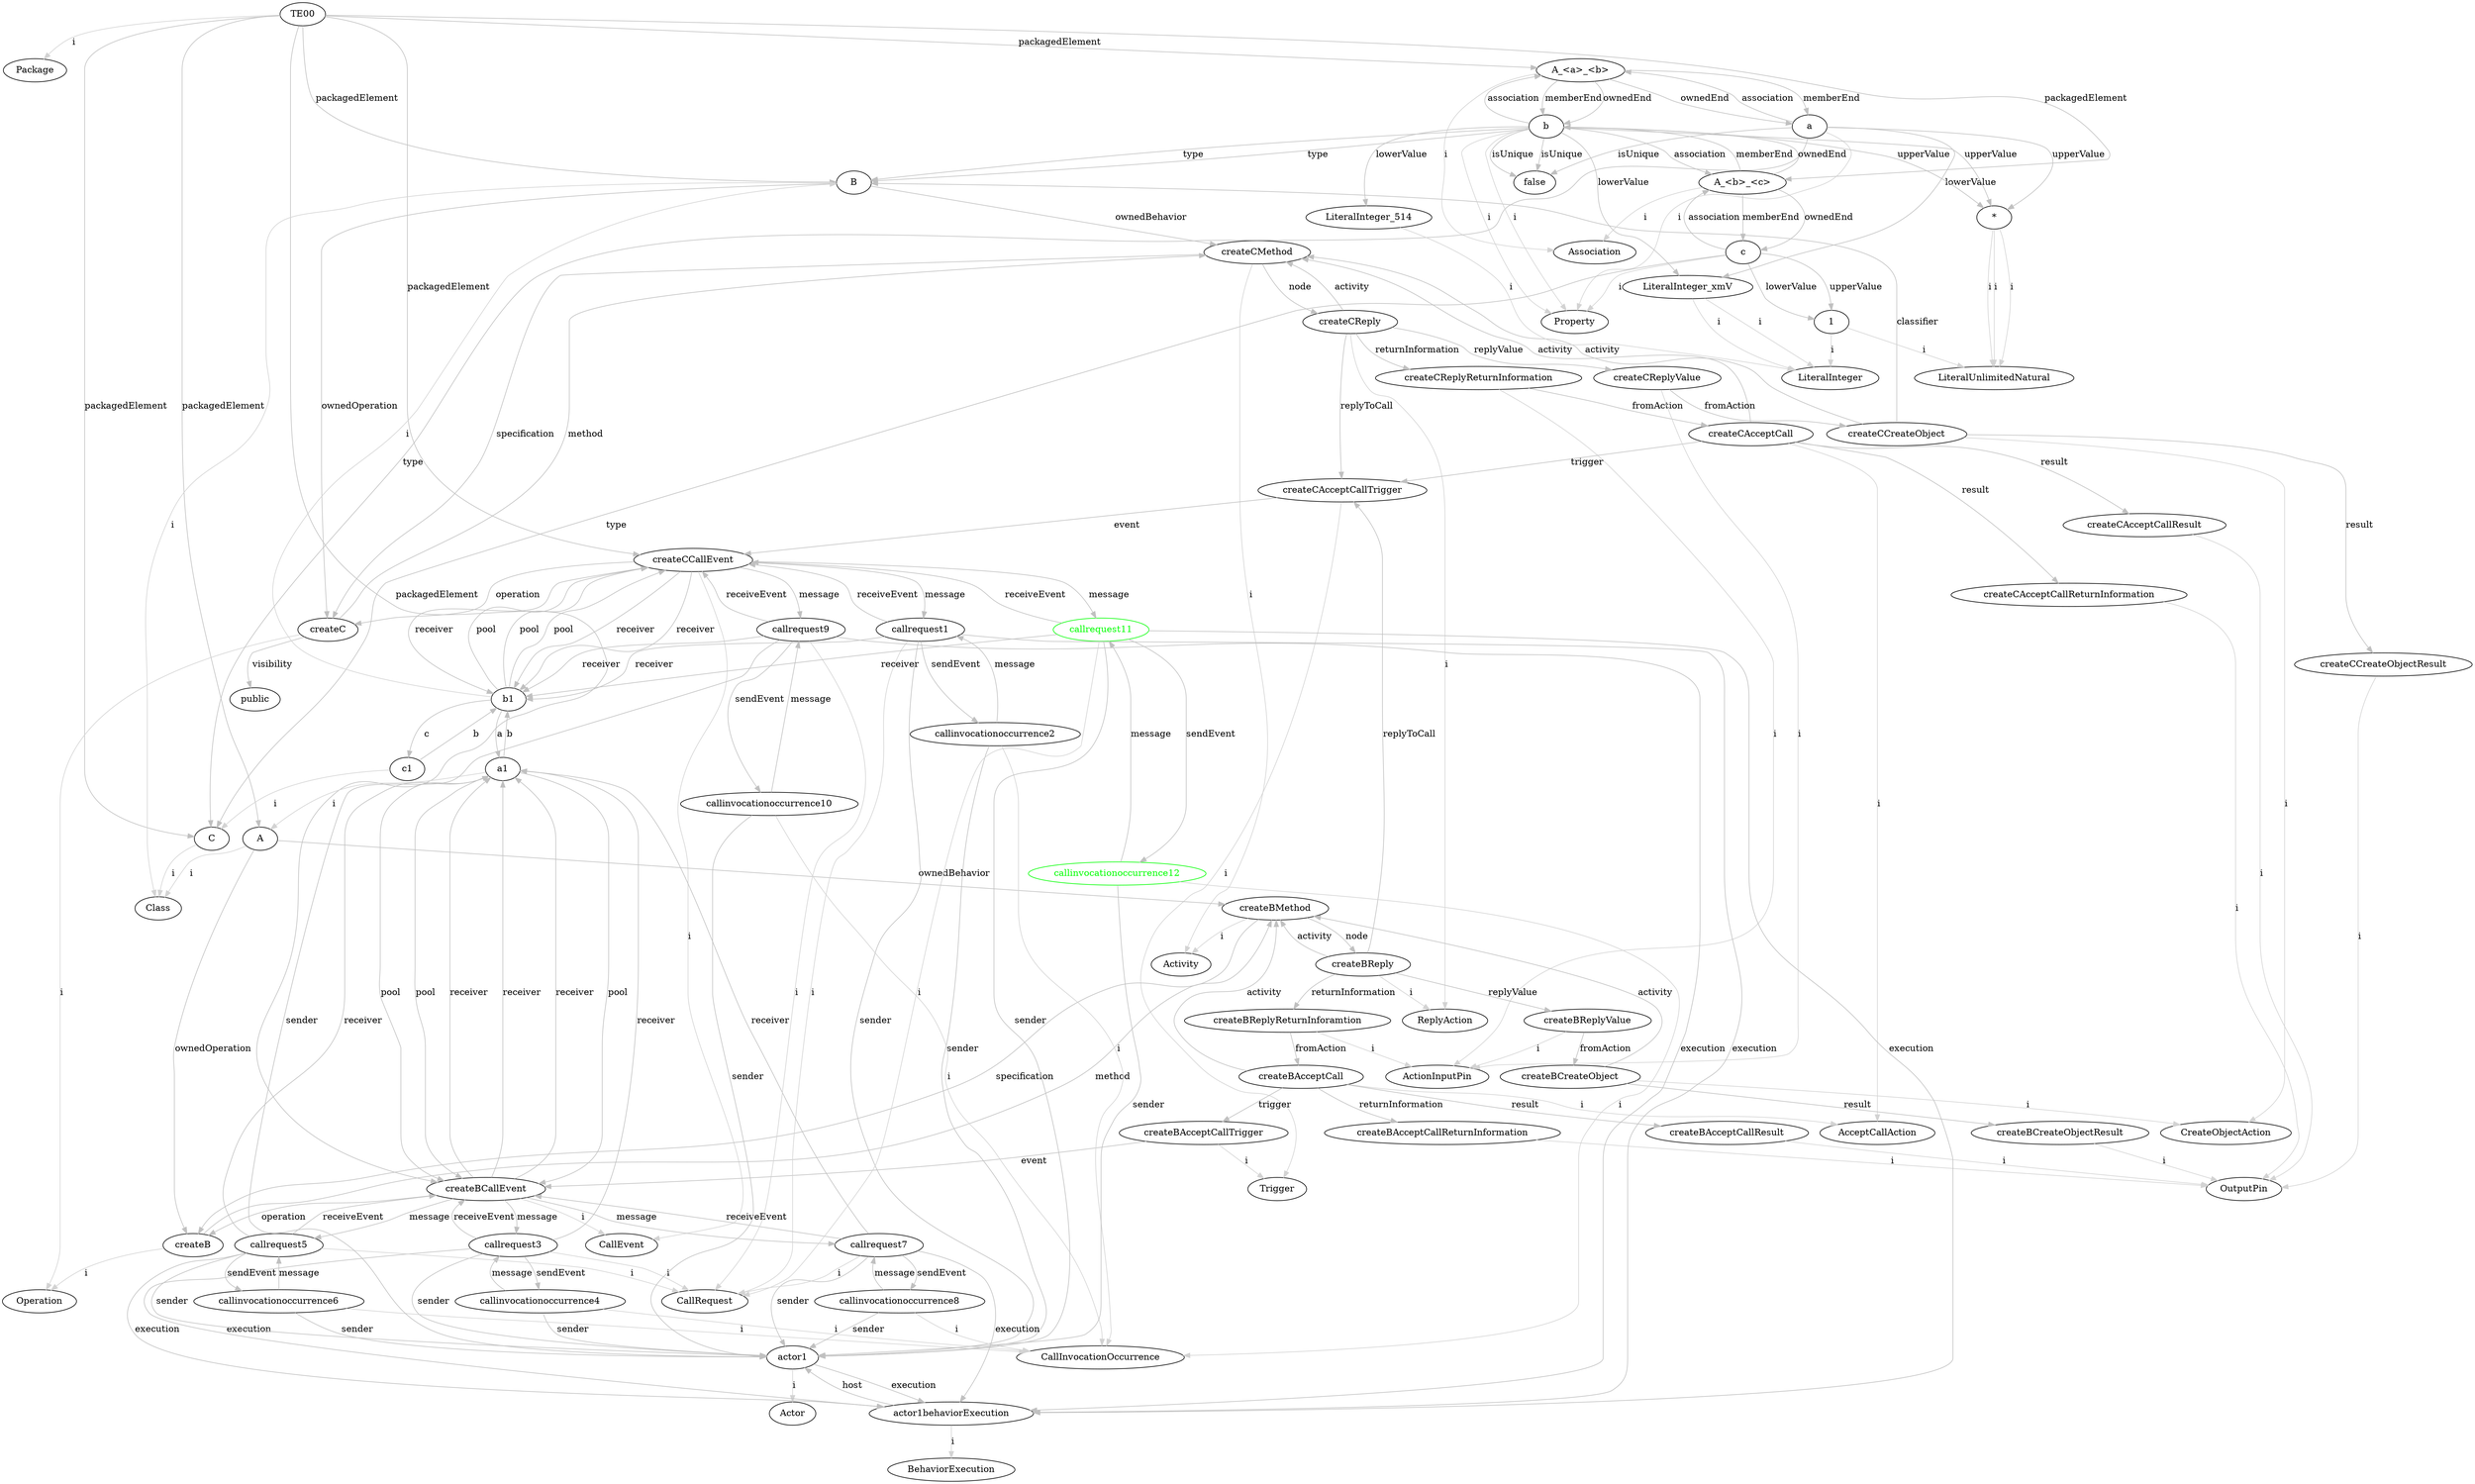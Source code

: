 digraph umlMetamodel {
	"TE00" -> "Package" [label="i", color="lightgrey"]
	"TE00" -> "C" [label="packagedElement", color="grey"]
	"C" -> "Class" [label="i", color="lightgrey"]
	"TE00" -> "B" [label="packagedElement", color="grey"]
	"B" -> "Class" [label="i", color="lightgrey"]
	"B" -> "createCMethod" [label="ownedBehavior", color="grey"]
	"createCMethod" -> "Activity" [label="i", color="lightgrey"]
	"createCMethod" -> "createC" [label="specification", color="grey"]
	"createCMethod" -> "createCReply" [label="node", color="grey"]
	"createCReply" -> "createCMethod" [label="activity", color="grey"]
	"createCReply" -> "ReplyAction" [label="i", color="lightgrey"]
	"createCReply" -> "createCAcceptCallTrigger" [label="replyToCall", color="grey"]
	"createCReply" -> "createCReplyReturnInformation" [label="returnInformation", color="grey"]
	"createCReplyReturnInformation" -> "ActionInputPin" [label="i", color="lightgrey"]
	"createCReplyReturnInformation" -> "createCAcceptCall" [label="fromAction", color="grey"]
	"createCAcceptCall" -> "createCMethod" [label="activity", color="grey"]
	"createCAcceptCall" -> "AcceptCallAction" [label="i", color="lightgrey"]
	"createCAcceptCall" -> "createCAcceptCallResult" [label="result", color="grey"]
	"createCAcceptCallResult" -> "OutputPin" [label="i", color="lightgrey"]
	"createCAcceptCall" -> "createCAcceptCallReturnInformation" [label="result", color="grey"]
	"createCAcceptCallReturnInformation" -> "OutputPin" [label="i", color="lightgrey"]
	"createCAcceptCall" -> "createCAcceptCallTrigger" [label="trigger", color="grey"]
	"createCAcceptCallTrigger" -> "Trigger" [label="i", color="lightgrey"]
	"createCAcceptCallTrigger" -> "createCCallEvent" [label="event", color="grey"]
	"createCReply" -> "createCReplyValue" [label="replyValue", color="grey"]
	"createCReplyValue" -> "ActionInputPin" [label="i", color="lightgrey"]
	"createCReplyValue" -> "createCCreateObject" [label="fromAction", color="grey"]
	"createCCreateObject" -> "createCMethod" [label="activity", color="grey"]
	"createCCreateObject" -> "CreateObjectAction" [label="i", color="lightgrey"]
	"createCCreateObject" -> "B" [label="classifier", color="grey"]
	"createCCreateObject" -> "createCCreateObjectResult" [label="result", color="grey"]
	"createCCreateObjectResult" -> "OutputPin" [label="i", color="lightgrey"]
	"B" -> "createC" [label="ownedOperation", color="grey"]
	"createC" -> "Operation" [label="i", color="lightgrey"]
	"createC" -> "public" [label="visibility", color="grey"]
	"createC" -> "createCMethod" [label="method", color="grey"]
	"TE00" -> "A" [label="packagedElement", color="grey"]
	"A" -> "Class" [label="i", color="lightgrey"]
	"A" -> "createBMethod" [label="ownedBehavior", color="grey"]
	"createBMethod" -> "Activity" [label="i", color="lightgrey"]
	"createBMethod" -> "createB" [label="specification", color="grey"]
	"createBMethod" -> "createBReply" [label="node", color="grey"]
	"createBReply" -> "createBMethod" [label="activity", color="grey"]
	"createBReply" -> "ReplyAction" [label="i", color="lightgrey"]
	"createBReply" -> "createCAcceptCallTrigger" [label="replyToCall", color="grey"]
	"createBReply" -> "createBReplyReturnInforamtion" [label="returnInformation", color="grey"]
	"createBReplyReturnInforamtion" -> "ActionInputPin" [label="i", color="lightgrey"]
	"createBReplyReturnInforamtion" -> "createBAcceptCall" [label="fromAction", color="grey"]
	"createBAcceptCall" -> "createBMethod" [label="activity", color="grey"]
	"createBAcceptCall" -> "AcceptCallAction" [label="i", color="lightgrey"]
	"createBAcceptCall" -> "createBAcceptCallResult" [label="result", color="grey"]
	"createBAcceptCallResult" -> "OutputPin" [label="i", color="lightgrey"]
	"createBAcceptCall" -> "createBAcceptCallTrigger" [label="trigger", color="grey"]
	"createBAcceptCallTrigger" -> "Trigger" [label="i", color="lightgrey"]
	"createBAcceptCallTrigger" -> "createBCallEvent" [label="event", color="grey"]
	"createBAcceptCall" -> "createBAcceptCallReturnInformation" [label="returnInformation", color="grey"]
	"createBAcceptCallReturnInformation" -> "OutputPin" [label="i", color="lightgrey"]
	"createBReply" -> "createBReplyValue" [label="replyValue", color="grey"]
	"createBReplyValue" -> "ActionInputPin" [label="i", color="lightgrey"]
	"createBReplyValue" -> "createBCreateObject" [label="fromAction", color="grey"]
	"createBCreateObject" -> "createBMethod" [label="activity", color="grey"]
	"createBCreateObject" -> "CreateObjectAction" [label="i", color="lightgrey"]
	"createBCreateObject" -> "createBCreateObjectResult" [label="result", color="grey"]
	"createBCreateObjectResult" -> "OutputPin" [label="i", color="lightgrey"]
	"A" -> "createB" [label="ownedOperation", color="grey"]
	"createB" -> "Operation" [label="i", color="lightgrey"]
	"createB" -> "createBMethod" [label="method", color="grey"]
	"TE00" -> "A_<a>_<b>" [label="packagedElement", color="grey"]
	"A_<a>_<b>" -> "Association" [label="i", color="lightgrey"]
	"A_<a>_<b>" -> "a" [label="memberEnd", color="grey"]
	"A_<a>_<b>" -> "b" [label="memberEnd", color="grey"]
	"A_<a>_<b>" -> "a" [label="ownedEnd", color="grey"]
	"a" -> "Property" [label="i", color="lightgrey"]
	"a" -> "C" [label="type", color="grey"]
	"a" -> "false" [label="isUnique", color="grey"]
	"a" -> "A_<a>_<b>" [label="association", color="grey"]
	"a" -> "*" [label="upperValue", color="grey"]
	"*" -> "LiteralUnlimitedNatural" [label="i", color="lightgrey"]
	"a" -> "LiteralInteger_xmV" [label="lowerValue", color="grey"]
	"LiteralInteger_xmV" -> "LiteralInteger" [label="i", color="lightgrey"]
	"A_<a>_<b>" -> "b" [label="ownedEnd", color="grey"]
	"b" -> "Property" [label="i", color="lightgrey"]
	"b" -> "B" [label="type", color="grey"]
	"b" -> "false" [label="isUnique", color="grey"]
	"b" -> "A_<a>_<b>" [label="association", color="grey"]
	"b" -> "*" [label="upperValue", color="grey"]
	"*" -> "LiteralUnlimitedNatural" [label="i", color="lightgrey"]
	"b" -> "LiteralInteger_xmV" [label="lowerValue", color="grey"]
	"LiteralInteger_xmV" -> "LiteralInteger" [label="i", color="lightgrey"]
	"TE00" -> "A_<b>_<c>" [label="packagedElement", color="grey"]
	"A_<b>_<c>" -> "Association" [label="i", color="lightgrey"]
	"A_<b>_<c>" -> "b" [label="memberEnd", color="grey"]
	"A_<b>_<c>" -> "c" [label="memberEnd", color="grey"]
	"A_<b>_<c>" -> "b" [label="ownedEnd", color="grey"]
	"b" -> "Property" [label="i", color="lightgrey"]
	"b" -> "B" [label="type", color="grey"]
	"b" -> "false" [label="isUnique", color="grey"]
	"b" -> "A_<b>_<c>" [label="association", color="grey"]
	"b" -> "*" [label="upperValue", color="grey"]
	"*" -> "LiteralUnlimitedNatural" [label="i", color="lightgrey"]
	"b" -> "LiteralInteger_514" [label="lowerValue", color="grey"]
	"LiteralInteger_514" -> "LiteralInteger" [label="i", color="lightgrey"]
	"A_<b>_<c>" -> "c" [label="ownedEnd", color="grey"]
	"c" -> "Property" [label="i", color="lightgrey"]
	"c" -> "C" [label="type", color="grey"]
	"c" -> "A_<b>_<c>" [label="association", color="grey"]
	"c" -> "1" [label="upperValue", color="grey"]
	"1" -> "LiteralUnlimitedNatural" [label="i", color="lightgrey"]
	"c" -> "1" [label="lowerValue", color="grey"]
	"1" -> "LiteralInteger" [label="i", color="lightgrey"]
	"TE00" -> "createBCallEvent" [label="packagedElement", color="grey"]
	"createBCallEvent" -> "CallEvent" [label="i", color="lightgrey"]
	"createBCallEvent" -> "createB" [label="operation", color="grey"]
	"TE00" -> "createCCallEvent" [label="packagedElement", color="grey"]
	"createCCallEvent" -> "CallEvent" [label="i", color="lightgrey"]
	"createCCallEvent" -> "createC" [label="operation", color="grey"]
	"a1" -> "A" [label="i", color="lightgrey"]
	"b1" -> "B" [label="i", color="lightgrey"]
	"c1" -> "C" [label="i", color="lightgrey"]
	"a1" -> "b1" [label="b", color="grey"]
	"b1" -> "a1" [label="a", color="grey"]
	"b1" -> "c1" [label="c", color="grey"]
	"c1" -> "b1" [label="b", color="grey"]
	"actor1" -> "Actor" [label="i", color="lightgrey"]
	"actor1behaviorExecution" -> "BehaviorExecution" [label="i", color="lightgrey"]
	"actor1" -> "actor1behaviorExecution" [label="execution", color="grey"]
	"actor1behaviorExecution" -> "actor1" [label="host", color="grey"]
	"callrequest1" -> "CallRequest" [label="i", color="lightgrey"]
	"callrequest1" -> "actor1behaviorExecution" [label="execution", color="grey"]
	"callrequest1" -> "actor1" [label="sender", color="grey"]
	"callinvocationoccurrence2" -> "CallInvocationOccurrence" [label="i", color="lightgrey"]
	"callinvocationoccurrence2" -> "actor1" [label="sender", color="grey"]
	"callinvocationoccurrence2" -> "callrequest1" [label="message", color="grey"]
	"callrequest1" -> "callinvocationoccurrence2" [label="sendEvent", color="grey"]
	"callrequest1" -> "b1" [label="receiver", color="grey"]
	"callrequest1" -> "createCCallEvent" [label="receiveEvent", color="grey"]
	"createCCallEvent" -> "callrequest1" [label="message", color="grey"]
	"createCCallEvent" -> "b1" [label="receiver", color="grey"]
	"b1" -> "createCCallEvent" [label="pool", color="grey"]
	"callrequest3" -> "CallRequest" [label="i", color="lightgrey"]
	"callrequest3" -> "actor1behaviorExecution" [label="execution", color="grey"]
	"callrequest3" -> "actor1" [label="sender", color="grey"]
	"callinvocationoccurrence4" -> "CallInvocationOccurrence" [label="i", color="lightgrey"]
	"callinvocationoccurrence4" -> "actor1" [label="sender", color="grey"]
	"callinvocationoccurrence4" -> "callrequest3" [label="message", color="grey"]
	"callrequest3" -> "callinvocationoccurrence4" [label="sendEvent", color="grey"]
	"callrequest3" -> "a1" [label="receiver", color="grey"]
	"callrequest3" -> "createBCallEvent" [label="receiveEvent", color="grey"]
	"createBCallEvent" -> "callrequest3" [label="message", color="grey"]
	"createBCallEvent" -> "a1" [label="receiver", color="grey"]
	"a1" -> "createBCallEvent" [label="pool", color="grey"]
	"callrequest5" -> "CallRequest" [label="i", color="lightgrey"]
	"callrequest5" -> "actor1behaviorExecution" [label="execution", color="grey"]
	"callrequest5" -> "actor1" [label="sender", color="grey"]
	"callinvocationoccurrence6" -> "CallInvocationOccurrence" [label="i", color="lightgrey"]
	"callinvocationoccurrence6" -> "actor1" [label="sender", color="grey"]
	"callinvocationoccurrence6" -> "callrequest5" [label="message", color="grey"]
	"callrequest5" -> "callinvocationoccurrence6" [label="sendEvent", color="grey"]
	"callrequest5" -> "a1" [label="receiver", color="grey"]
	"callrequest5" -> "createBCallEvent" [label="receiveEvent", color="grey"]
	"createBCallEvent" -> "callrequest5" [label="message", color="grey"]
	"createBCallEvent" -> "a1" [label="receiver", color="grey"]
	"a1" -> "createBCallEvent" [label="pool", color="grey"]
	"callrequest7" -> "CallRequest" [label="i", color="lightgrey"]
	"callrequest7" -> "actor1behaviorExecution" [label="execution", color="grey"]
	"callrequest7" -> "actor1" [label="sender", color="grey"]
	"callinvocationoccurrence8" -> "CallInvocationOccurrence" [label="i", color="lightgrey"]
	"callinvocationoccurrence8" -> "actor1" [label="sender", color="grey"]
	"callinvocationoccurrence8" -> "callrequest7" [label="message", color="grey"]
	"callrequest7" -> "callinvocationoccurrence8" [label="sendEvent", color="grey"]
	"callrequest7" -> "a1" [label="receiver", color="grey"]
	"callrequest7" -> "createBCallEvent" [label="receiveEvent", color="grey"]
	"createBCallEvent" -> "callrequest7" [label="message", color="grey"]
	"createBCallEvent" -> "a1" [label="receiver", color="grey"]
	"a1" -> "createBCallEvent" [label="pool", color="grey"]
	"callrequest9" -> "CallRequest" [label="i", color="lightgrey"]
	"callrequest9" -> "actor1behaviorExecution" [label="execution", color="grey"]
	"callrequest9" -> "actor1" [label="sender", color="grey"]
	"callinvocationoccurrence10" -> "CallInvocationOccurrence" [label="i", color="lightgrey"]
	"callinvocationoccurrence10" -> "actor1" [label="sender", color="grey"]
	"callinvocationoccurrence10" -> "callrequest9" [label="message", color="grey"]
	"callrequest9" -> "callinvocationoccurrence10" [label="sendEvent", color="grey"]
	"callrequest9" -> "b1" [label="receiver", color="grey"]
	"callrequest9" -> "createCCallEvent" [label="receiveEvent", color="grey"]
	"createCCallEvent" -> "callrequest9" [label="message", color="grey"]
	"createCCallEvent" -> "b1" [label="receiver", color="grey"]
	"b1" -> "createCCallEvent" [label="pool", color="grey"]
	"callrequest11" -> "CallRequest" [label="i", color="lightgrey"]
	"callrequest11" [color="green", fontcolor="green"]
	"callrequest11" -> "actor1behaviorExecution" [label="execution", color="grey"]
	"callrequest11" [color="green", fontcolor="green"]
	"callrequest11" -> "actor1" [label="sender", color="grey"]
	"callrequest11" [color="green", fontcolor="green"]
	"callinvocationoccurrence12" -> "CallInvocationOccurrence" [label="i", color="lightgrey"]
	"callinvocationoccurrence12" [color="green", fontcolor="green"]
	"callinvocationoccurrence12" -> "actor1" [label="sender", color="grey"]
	"callinvocationoccurrence12" [color="green", fontcolor="green"]
	"callinvocationoccurrence12" -> "callrequest11" [label="message", color="grey"]
	"callinvocationoccurrence12" [color="green", fontcolor="green"]
	"callrequest11" [color="green", fontcolor="green"]
	"callrequest11" -> "callinvocationoccurrence12" [label="sendEvent", color="grey"]
	"callrequest11" [color="green", fontcolor="green"]
	"callinvocationoccurrence12" [color="green", fontcolor="green"]
	"callrequest11" -> "b1" [label="receiver", color="grey"]
	"callrequest11" [color="green", fontcolor="green"]
	"callrequest11" -> "createCCallEvent" [label="receiveEvent", color="grey"]
	"callrequest11" [color="green", fontcolor="green"]
	"createCCallEvent" -> "callrequest11" [label="message", color="grey"]
	"callrequest11" [color="green", fontcolor="green"]
	"createCCallEvent" -> "b1" [label="receiver", color="grey"]
	"b1" -> "createCCallEvent" [label="pool", color="grey"]
}
